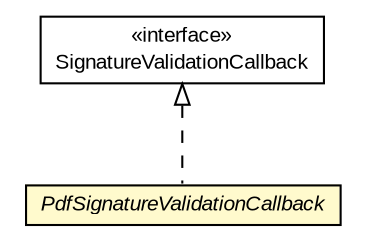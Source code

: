 #!/usr/local/bin/dot
#
# Class diagram 
# Generated by UMLGraph version R5_6-24-gf6e263 (http://www.umlgraph.org/)
#

digraph G {
	edge [fontname="arial",fontsize=10,labelfontname="arial",labelfontsize=10];
	node [fontname="arial",fontsize=10,shape=plaintext];
	nodesep=0.25;
	ranksep=0.5;
	// eu.europa.esig.dss.pdf.SignatureValidationCallback
	c506322 [label=<<table title="eu.europa.esig.dss.pdf.SignatureValidationCallback" border="0" cellborder="1" cellspacing="0" cellpadding="2" port="p" href="./SignatureValidationCallback.html">
		<tr><td><table border="0" cellspacing="0" cellpadding="1">
<tr><td align="center" balign="center"> &#171;interface&#187; </td></tr>
<tr><td align="center" balign="center"> SignatureValidationCallback </td></tr>
		</table></td></tr>
		</table>>, URL="./SignatureValidationCallback.html", fontname="arial", fontcolor="black", fontsize=10.0];
	// eu.europa.esig.dss.pdf.PdfSignatureValidationCallback
	c506324 [label=<<table title="eu.europa.esig.dss.pdf.PdfSignatureValidationCallback" border="0" cellborder="1" cellspacing="0" cellpadding="2" port="p" bgcolor="lemonChiffon" href="./PdfSignatureValidationCallback.html">
		<tr><td><table border="0" cellspacing="0" cellpadding="1">
<tr><td align="center" balign="center"><font face="arial italic"> PdfSignatureValidationCallback </font></td></tr>
		</table></td></tr>
		</table>>, URL="./PdfSignatureValidationCallback.html", fontname="arial", fontcolor="black", fontsize=10.0];
	//eu.europa.esig.dss.pdf.PdfSignatureValidationCallback implements eu.europa.esig.dss.pdf.SignatureValidationCallback
	c506322:p -> c506324:p [dir=back,arrowtail=empty,style=dashed];
}

